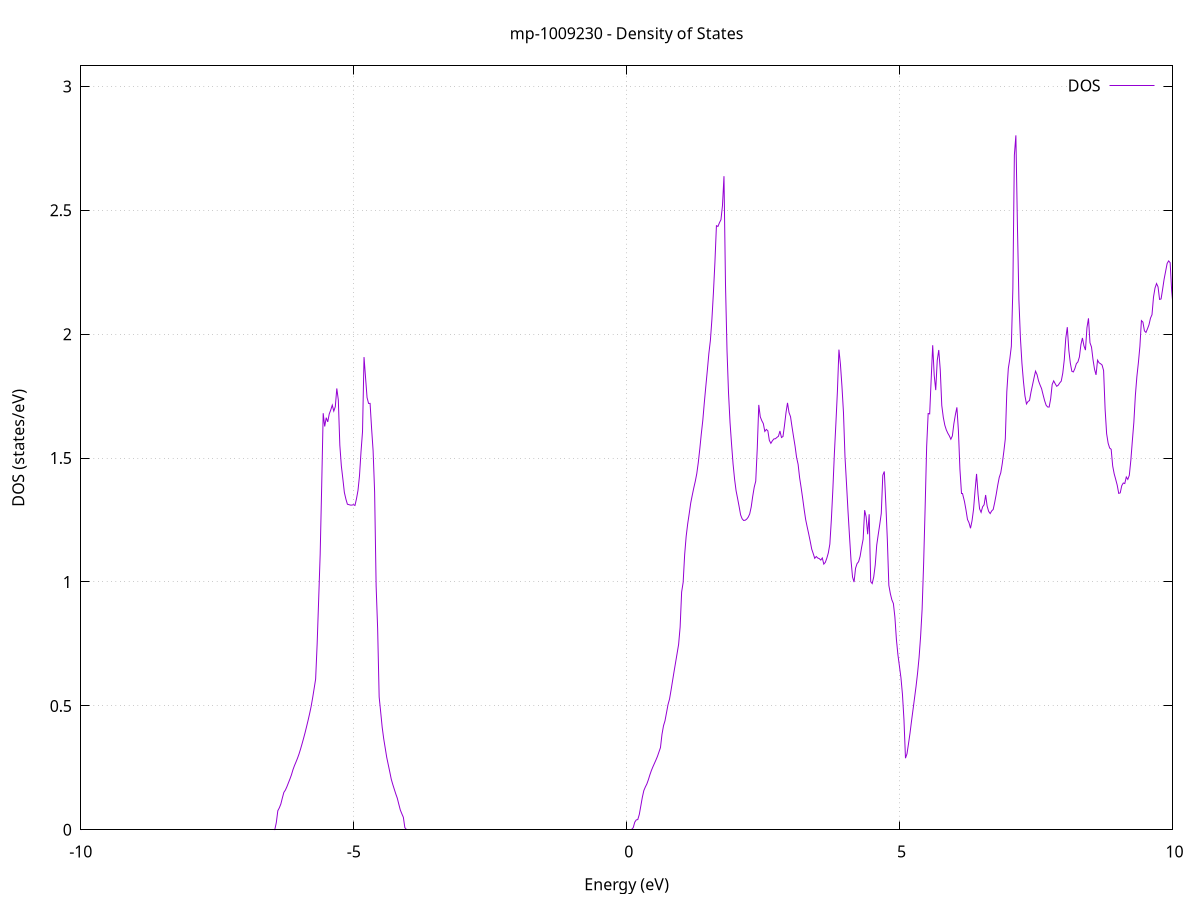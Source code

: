 set title 'mp-1009230 - Density of States'
set xlabel 'Energy (eV)'
set ylabel 'DOS (states/eV)'
set grid
set xrange [-10:10]
set yrange [0:3.083]
set xzeroaxis lt -1
set terminal png size 800,600
set output 'mp-1009230_dos_gnuplot.png'
plot '-' using 1:2 with lines title 'DOS'
-35.455400 0.000000
-35.427700 0.000000
-35.400000 0.000000
-35.372300 0.000000
-35.344600 0.000000
-35.316900 0.000000
-35.289200 0.000000
-35.261500 0.000000
-35.233800 0.000000
-35.206100 0.000000
-35.178400 0.000000
-35.150700 0.000000
-35.123000 0.000000
-35.095200 0.000000
-35.067500 0.000000
-35.039800 0.000000
-35.012100 0.000000
-34.984400 0.000000
-34.956700 0.000000
-34.929000 0.000000
-34.901300 0.000000
-34.873600 0.000000
-34.845900 0.000000
-34.818200 0.000000
-34.790500 0.000000
-34.762800 0.000000
-34.735000 0.000000
-34.707300 0.000000
-34.679600 0.000000
-34.651900 0.000000
-34.624200 0.000000
-34.596500 0.000000
-34.568800 0.000000
-34.541100 0.000000
-34.513400 0.000000
-34.485700 0.000000
-34.458000 0.000000
-34.430300 0.000000
-34.402600 0.000000
-34.374900 0.000000
-34.347100 0.000000
-34.319400 0.000000
-34.291700 0.000000
-34.264000 0.000000
-34.236300 0.000000
-34.208600 0.000000
-34.180900 0.000000
-34.153200 0.000000
-34.125500 0.000000
-34.097800 0.000000
-34.070100 0.000000
-34.042400 0.000000
-34.014700 0.000000
-33.987000 0.000000
-33.959200 0.000000
-33.931500 0.000000
-33.903800 0.000000
-33.876100 0.000000
-33.848400 0.000000
-33.820700 0.000000
-33.793000 0.000000
-33.765300 0.000000
-33.737600 0.000000
-33.709900 0.000000
-33.682200 0.000000
-33.654500 0.000000
-33.626800 0.000000
-33.599000 0.000000
-33.571300 0.000000
-33.543600 0.000000
-33.515900 0.000000
-33.488200 0.000000
-33.460500 0.000000
-33.432800 0.000000
-33.405100 0.000000
-33.377400 0.000000
-33.349700 0.000000
-33.322000 0.000000
-33.294300 0.000000
-33.266600 0.000000
-33.238900 0.000000
-33.211100 0.000000
-33.183400 0.000000
-33.155700 0.000000
-33.128000 0.000000
-33.100300 0.000000
-33.072600 0.000000
-33.044900 0.000000
-33.017200 0.000000
-32.989500 0.000000
-32.961800 0.000000
-32.934100 1.609900
-32.906400 15.297900
-32.878700 10.716500
-32.850900 8.791700
-32.823200 8.827300
-32.795500 10.707100
-32.767800 15.952400
-32.740100 0.000000
-32.712400 0.000000
-32.684700 0.000000
-32.657000 0.000000
-32.629300 0.000000
-32.601600 0.000000
-32.573900 0.000000
-32.546200 0.000000
-32.518500 0.000000
-32.490800 0.000000
-32.463000 0.000000
-32.435300 0.000000
-32.407600 0.000000
-32.379900 0.000000
-32.352200 0.000000
-32.324500 0.000000
-32.296800 0.000000
-32.269100 0.000000
-32.241400 0.000000
-32.213700 0.000000
-32.186000 0.000000
-32.158300 0.000000
-32.130600 0.000000
-32.102800 0.000000
-32.075100 0.000000
-32.047400 0.000000
-32.019700 0.000000
-31.992000 0.000000
-31.964300 0.000000
-31.936600 0.000000
-31.908900 0.000000
-31.881200 0.000000
-31.853500 0.000000
-31.825800 0.000000
-31.798100 0.000000
-31.770400 0.000000
-31.742700 0.000000
-31.714900 0.000000
-31.687200 0.000000
-31.659500 0.000000
-31.631800 0.000000
-31.604100 0.000000
-31.576400 0.000000
-31.548700 0.000000
-31.521000 0.000000
-31.493300 0.000000
-31.465600 0.000000
-31.437900 0.000000
-31.410200 0.000000
-31.382500 0.000000
-31.354700 0.000000
-31.327000 0.000000
-31.299300 0.000000
-31.271600 0.000000
-31.243900 0.000000
-31.216200 0.000000
-31.188500 0.000000
-31.160800 0.000000
-31.133100 0.000000
-31.105400 0.000000
-31.077700 0.000000
-31.050000 0.000000
-31.022300 0.000000
-30.994600 0.000000
-30.966800 0.000000
-30.939100 0.000000
-30.911400 0.000000
-30.883700 0.000000
-30.856000 0.000000
-30.828300 0.000000
-30.800600 0.000000
-30.772900 0.000000
-30.745200 0.000000
-30.717500 0.000000
-30.689800 0.000000
-30.662100 0.000000
-30.634400 0.000000
-30.606600 0.000000
-30.578900 0.000000
-30.551200 0.000000
-30.523500 0.000000
-30.495800 0.000000
-30.468100 0.000000
-30.440400 0.000000
-30.412700 0.000000
-30.385000 0.000000
-30.357300 0.000000
-30.329600 0.000000
-30.301900 0.000000
-30.274200 0.000000
-30.246500 0.000000
-30.218700 0.000000
-30.191000 0.000000
-30.163300 0.000000
-30.135600 0.000000
-30.107900 0.000000
-30.080200 0.000000
-30.052500 0.000000
-30.024800 0.000000
-29.997100 0.000000
-29.969400 0.000000
-29.941700 0.000000
-29.914000 0.000000
-29.886300 0.000000
-29.858500 0.000000
-29.830800 0.000000
-29.803100 0.000000
-29.775400 0.000000
-29.747700 0.000000
-29.720000 0.000000
-29.692300 0.000000
-29.664600 0.000000
-29.636900 0.000000
-29.609200 0.000000
-29.581500 0.000000
-29.553800 0.000000
-29.526100 0.000000
-29.498400 0.000000
-29.470600 0.000000
-29.442900 0.000000
-29.415200 0.000000
-29.387500 0.000000
-29.359800 0.000000
-29.332100 0.000000
-29.304400 0.000000
-29.276700 0.000000
-29.249000 0.000000
-29.221300 0.000000
-29.193600 0.000000
-29.165900 0.000000
-29.138200 0.000000
-29.110400 0.000000
-29.082700 0.000000
-29.055000 0.000000
-29.027300 0.000000
-28.999600 0.000000
-28.971900 0.000000
-28.944200 0.000000
-28.916500 0.000000
-28.888800 0.000000
-28.861100 0.000000
-28.833400 0.000000
-28.805700 0.000000
-28.778000 0.000000
-28.750300 0.000000
-28.722500 0.000000
-28.694800 0.000000
-28.667100 0.000000
-28.639400 0.000000
-28.611700 0.000000
-28.584000 0.000000
-28.556300 0.000000
-28.528600 0.000000
-28.500900 0.000000
-28.473200 0.000000
-28.445500 0.000000
-28.417800 0.000000
-28.390100 0.000000
-28.362400 0.000000
-28.334600 0.000000
-28.306900 0.000000
-28.279200 0.000000
-28.251500 0.000000
-28.223800 0.000000
-28.196100 0.000000
-28.168400 0.000000
-28.140700 0.000000
-28.113000 0.000000
-28.085300 0.000000
-28.057600 0.000000
-28.029900 0.000000
-28.002200 0.000000
-27.974400 0.000000
-27.946700 0.000000
-27.919000 0.000000
-27.891300 0.000000
-27.863600 0.000000
-27.835900 0.000000
-27.808200 0.000000
-27.780500 0.000000
-27.752800 0.000000
-27.725100 0.000000
-27.697400 0.000000
-27.669700 0.000000
-27.642000 0.000000
-27.614300 0.000000
-27.586500 0.000000
-27.558800 0.000000
-27.531100 0.000000
-27.503400 0.000000
-27.475700 0.000000
-27.448000 0.000000
-27.420300 0.000000
-27.392600 0.000000
-27.364900 0.000000
-27.337200 0.000000
-27.309500 0.000000
-27.281800 0.000000
-27.254100 0.000000
-27.226300 0.000000
-27.198600 0.000000
-27.170900 0.000000
-27.143200 0.000000
-27.115500 0.000000
-27.087800 0.000000
-27.060100 0.000000
-27.032400 0.000000
-27.004700 0.000000
-26.977000 0.000000
-26.949300 0.000000
-26.921600 0.000000
-26.893900 0.000000
-26.866200 0.000000
-26.838400 0.000000
-26.810700 0.000000
-26.783000 0.000000
-26.755300 0.000000
-26.727600 0.000000
-26.699900 0.000000
-26.672200 0.000000
-26.644500 0.000000
-26.616800 0.000000
-26.589100 0.000000
-26.561400 0.000000
-26.533700 0.000000
-26.506000 0.000000
-26.478200 0.000000
-26.450500 0.000000
-26.422800 0.000000
-26.395100 0.000000
-26.367400 0.000000
-26.339700 0.000000
-26.312000 0.000000
-26.284300 0.000000
-26.256600 0.000000
-26.228900 0.000000
-26.201200 0.000000
-26.173500 0.000000
-26.145800 0.000000
-26.118100 0.000000
-26.090300 0.000000
-26.062600 0.000000
-26.034900 0.000000
-26.007200 0.000000
-25.979500 0.000000
-25.951800 0.000000
-25.924100 0.000000
-25.896400 0.000000
-25.868700 0.000000
-25.841000 0.000000
-25.813300 0.000000
-25.785600 0.000000
-25.757900 0.000000
-25.730100 0.000000
-25.702400 0.000000
-25.674700 0.000000
-25.647000 0.000000
-25.619300 0.000000
-25.591600 0.000000
-25.563900 0.000000
-25.536200 0.000000
-25.508500 0.000000
-25.480800 0.000000
-25.453100 0.000000
-25.425400 0.000000
-25.397700 0.000000
-25.370000 0.000000
-25.342200 0.000000
-25.314500 0.000000
-25.286800 0.000000
-25.259100 0.000000
-25.231400 0.000000
-25.203700 0.000000
-25.176000 0.000000
-25.148300 0.000000
-25.120600 0.000000
-25.092900 0.000000
-25.065200 0.000000
-25.037500 0.000000
-25.009800 0.000000
-24.982000 0.000000
-24.954300 0.000000
-24.926600 0.000000
-24.898900 0.000000
-24.871200 0.000000
-24.843500 0.000000
-24.815800 0.000000
-24.788100 0.000000
-24.760400 0.000000
-24.732700 0.000000
-24.705000 0.000000
-24.677300 0.000000
-24.649600 0.000000
-24.621900 0.000000
-24.594100 0.000000
-24.566400 0.000000
-24.538700 0.000000
-24.511000 0.000000
-24.483300 0.000000
-24.455600 0.000000
-24.427900 0.000000
-24.400200 0.000000
-24.372500 0.000000
-24.344800 0.000000
-24.317100 0.000000
-24.289400 0.000000
-24.261700 0.000000
-24.233900 0.000000
-24.206200 0.000000
-24.178500 0.000000
-24.150800 0.000000
-24.123100 0.000000
-24.095400 0.000000
-24.067700 0.000000
-24.040000 0.000000
-24.012300 0.000000
-23.984600 0.000000
-23.956900 0.000000
-23.929200 0.000000
-23.901500 0.000000
-23.873800 0.000000
-23.846000 0.000000
-23.818300 0.000000
-23.790600 0.000000
-23.762900 0.000000
-23.735200 0.000000
-23.707500 0.000000
-23.679800 0.000000
-23.652100 0.000000
-23.624400 0.000000
-23.596700 0.000000
-23.569000 0.000000
-23.541300 0.000000
-23.513600 0.000000
-23.485800 0.000000
-23.458100 0.000000
-23.430400 0.000000
-23.402700 0.000000
-23.375000 0.000000
-23.347300 0.000000
-23.319600 0.000000
-23.291900 0.000000
-23.264200 0.000000
-23.236500 0.000000
-23.208800 0.000000
-23.181100 0.000000
-23.153400 0.000000
-23.125700 0.000000
-23.097900 0.000000
-23.070200 0.000000
-23.042500 0.000000
-23.014800 0.000000
-22.987100 0.000000
-22.959400 0.000000
-22.931700 0.000000
-22.904000 0.000000
-22.876300 0.000000
-22.848600 0.000000
-22.820900 0.000000
-22.793200 0.000000
-22.765500 0.000000
-22.737700 0.000000
-22.710000 0.000000
-22.682300 0.000000
-22.654600 0.000000
-22.626900 0.000000
-22.599200 0.000000
-22.571500 0.000000
-22.543800 0.000000
-22.516100 0.000000
-22.488400 0.000000
-22.460700 0.000000
-22.433000 0.000000
-22.405300 0.000000
-22.377600 0.000000
-22.349800 0.000000
-22.322100 0.000000
-22.294400 0.000000
-22.266700 0.000000
-22.239000 0.000000
-22.211300 0.000000
-22.183600 0.000000
-22.155900 0.000000
-22.128200 0.000000
-22.100500 0.000000
-22.072800 0.000000
-22.045100 0.000000
-22.017400 0.000000
-21.989700 0.000000
-21.961900 0.000000
-21.934200 0.000000
-21.906500 0.000000
-21.878800 0.000000
-21.851100 0.000000
-21.823400 0.000000
-21.795700 0.000000
-21.768000 0.000000
-21.740300 0.000000
-21.712600 0.000000
-21.684900 0.000000
-21.657200 0.000000
-21.629500 0.000000
-21.601700 0.000000
-21.574000 0.000000
-21.546300 0.000000
-21.518600 0.000000
-21.490900 0.000000
-21.463200 0.000000
-21.435500 0.000000
-21.407800 0.000000
-21.380100 0.000000
-21.352400 0.000000
-21.324700 0.000000
-21.297000 0.000000
-21.269300 0.000000
-21.241600 0.000000
-21.213800 0.000000
-21.186100 0.000000
-21.158400 0.000000
-21.130700 0.000000
-21.103000 0.000000
-21.075300 0.000000
-21.047600 0.000000
-21.019900 0.000000
-20.992200 0.000000
-20.964500 0.000000
-20.936800 0.000000
-20.909100 0.000000
-20.881400 0.000000
-20.853600 0.000000
-20.825900 0.000000
-20.798200 0.000000
-20.770500 0.000000
-20.742800 0.000000
-20.715100 0.000000
-20.687400 0.000000
-20.659700 0.000000
-20.632000 0.000000
-20.604300 0.000000
-20.576600 0.000000
-20.548900 0.000000
-20.521200 0.000000
-20.493500 0.000000
-20.465700 0.000000
-20.438000 0.000000
-20.410300 0.000000
-20.382600 0.000000
-20.354900 0.000000
-20.327200 0.000000
-20.299500 0.000000
-20.271800 0.000000
-20.244100 0.000000
-20.216400 0.000000
-20.188700 0.000000
-20.161000 0.000000
-20.133300 0.000000
-20.105500 0.000000
-20.077800 0.000000
-20.050100 0.000000
-20.022400 0.000000
-19.994700 0.000000
-19.967000 0.000000
-19.939300 0.000000
-19.911600 0.000000
-19.883900 0.000000
-19.856200 0.000000
-19.828500 0.000000
-19.800800 0.000000
-19.773100 0.000000
-19.745400 0.000000
-19.717600 0.000000
-19.689900 0.000000
-19.662200 0.000000
-19.634500 0.000000
-19.606800 0.000000
-19.579100 0.000000
-19.551400 0.000000
-19.523700 0.000000
-19.496000 0.000000
-19.468300 0.000000
-19.440600 0.000000
-19.412900 0.000000
-19.385200 0.000000
-19.357400 0.000000
-19.329700 0.000000
-19.302000 0.000000
-19.274300 0.000000
-19.246600 0.000000
-19.218900 0.000000
-19.191200 0.000000
-19.163500 0.000000
-19.135800 0.000000
-19.108100 0.000000
-19.080400 0.000000
-19.052700 0.000000
-19.025000 0.000000
-18.997300 0.000000
-18.969500 0.000000
-18.941800 0.000000
-18.914100 0.000000
-18.886400 0.000000
-18.858700 0.000000
-18.831000 0.000000
-18.803300 0.000000
-18.775600 0.000000
-18.747900 0.000000
-18.720200 0.000000
-18.692500 0.000000
-18.664800 0.000000
-18.637100 0.000000
-18.609300 0.000000
-18.581600 0.000000
-18.553900 0.000000
-18.526200 0.000000
-18.498500 0.000000
-18.470800 0.000000
-18.443100 0.000000
-18.415400 0.000000
-18.387700 0.000000
-18.360000 0.000000
-18.332300 0.000000
-18.304600 0.000000
-18.276900 0.000000
-18.249200 0.000000
-18.221400 0.000000
-18.193700 0.000000
-18.166000 0.000000
-18.138300 0.000000
-18.110600 0.000000
-18.082900 0.000000
-18.055200 0.000000
-18.027500 0.000000
-17.999800 0.000000
-17.972100 0.000000
-17.944400 0.000000
-17.916700 0.000000
-17.889000 0.000000
-17.861200 0.000000
-17.833500 0.000000
-17.805800 0.000000
-17.778100 0.000000
-17.750400 0.000000
-17.722700 0.000000
-17.695000 0.000000
-17.667300 0.000000
-17.639600 0.000000
-17.611900 0.000000
-17.584200 0.000000
-17.556500 0.000000
-17.528800 0.000000
-17.501100 0.000000
-17.473300 0.000000
-17.445600 0.000000
-17.417900 0.000000
-17.390200 0.000000
-17.362500 0.000000
-17.334800 0.000000
-17.307100 0.000000
-17.279400 0.000000
-17.251700 0.000000
-17.224000 0.000000
-17.196300 0.000000
-17.168600 0.000000
-17.140900 0.000000
-17.113100 0.000000
-17.085400 0.000000
-17.057700 0.000000
-17.030000 0.000000
-17.002300 0.000000
-16.974600 0.000000
-16.946900 0.000000
-16.919200 0.000000
-16.891500 0.000000
-16.863800 0.000000
-16.836100 0.000000
-16.808400 0.000000
-16.780700 0.000000
-16.753000 0.000000
-16.725200 0.000000
-16.697500 0.000000
-16.669800 0.000000
-16.642100 0.000000
-16.614400 0.000000
-16.586700 0.000000
-16.559000 0.000000
-16.531300 0.000000
-16.503600 0.000000
-16.475900 0.000000
-16.448200 0.000000
-16.420500 0.000000
-16.392800 0.000000
-16.365100 0.000000
-16.337300 0.000000
-16.309600 0.000000
-16.281900 0.000000
-16.254200 0.000000
-16.226500 0.000000
-16.198800 0.000000
-16.171100 0.000000
-16.143400 0.000000
-16.115700 0.000000
-16.088000 0.000000
-16.060300 0.000000
-16.032600 0.000000
-16.004900 0.000000
-15.977100 0.000000
-15.949400 0.000000
-15.921700 0.000000
-15.894000 0.000000
-15.866300 0.000000
-15.838600 0.000000
-15.810900 0.000000
-15.783200 0.000000
-15.755500 0.000000
-15.727800 0.000000
-15.700100 0.000000
-15.672400 0.000000
-15.644700 0.000000
-15.617000 0.000000
-15.589200 0.000000
-15.561500 0.000000
-15.533800 0.000000
-15.506100 0.000000
-15.478400 0.000000
-15.450700 0.000000
-15.423000 0.000000
-15.395300 0.000000
-15.367600 0.000000
-15.339900 0.000000
-15.312200 0.000000
-15.284500 0.000000
-15.256800 0.000000
-15.229000 0.000000
-15.201300 0.000000
-15.173600 0.000000
-15.145900 0.000000
-15.118200 0.000000
-15.090500 0.000000
-15.062800 0.000000
-15.035100 0.000000
-15.007400 0.000000
-14.979700 0.000000
-14.952000 0.000000
-14.924300 0.452800
-14.896600 0.864800
-14.868900 1.416200
-14.841100 2.352500
-14.813400 2.722100
-14.785700 2.832900
-14.758000 2.139500
-14.730300 1.846900
-14.702600 1.579700
-14.674900 1.507500
-14.647200 1.419800
-14.619500 1.283100
-14.591800 1.200300
-14.564100 1.157300
-14.536400 2.023500
-14.508700 2.627800
-14.480900 3.282000
-14.453200 4.119400
-14.425500 5.814600
-14.397800 6.253200
-14.370100 6.071100
-14.342400 5.567400
-14.314700 5.964400
-14.287000 6.473900
-14.259300 8.664400
-14.231600 9.812000
-14.203900 9.882500
-14.176200 9.331900
-14.148500 8.035800
-14.120800 8.243700
-14.093000 8.965400
-14.065300 10.139500
-14.037600 10.399800
-14.009900 8.692900
-13.982200 7.278200
-13.954500 7.014600
-13.926800 6.537100
-13.899100 5.806500
-13.871400 2.136300
-13.843700 0.992800
-13.816000 0.991900
-13.788300 1.014100
-13.760600 1.080300
-13.732800 1.119600
-13.705100 1.119600
-13.677400 1.119700
-13.649700 1.119700
-13.622000 1.164100
-13.594300 1.348300
-13.566600 1.623600
-13.538900 1.675000
-13.511200 1.675200
-13.483500 2.188600
-13.455800 3.956500
-13.428100 3.201200
-13.400400 0.318300
-13.372700 0.000000
-13.344900 0.000000
-13.317200 0.000000
-13.289500 0.000000
-13.261800 0.000000
-13.234100 0.000000
-13.206400 0.000000
-13.178700 0.000000
-13.151000 0.000000
-13.123300 0.000000
-13.095600 0.000000
-13.067900 0.000000
-13.040200 0.000000
-13.012500 0.000000
-12.984700 0.000000
-12.957000 0.000000
-12.929300 0.000000
-12.901600 0.000000
-12.873900 0.000000
-12.846200 0.000000
-12.818500 0.000000
-12.790800 0.000000
-12.763100 0.000000
-12.735400 0.000000
-12.707700 0.000000
-12.680000 0.000000
-12.652300 0.000000
-12.624600 0.000000
-12.596800 0.000000
-12.569100 0.000000
-12.541400 0.000000
-12.513700 0.000000
-12.486000 0.000000
-12.458300 0.000000
-12.430600 0.000000
-12.402900 0.000000
-12.375200 0.000000
-12.347500 0.000000
-12.319800 0.000000
-12.292100 0.000000
-12.264400 0.000000
-12.236600 0.000000
-12.208900 0.000000
-12.181200 0.000000
-12.153500 0.000000
-12.125800 0.000000
-12.098100 0.000000
-12.070400 0.000000
-12.042700 0.000000
-12.015000 0.000000
-11.987300 0.000000
-11.959600 0.000000
-11.931900 0.000000
-11.904200 0.000000
-11.876500 0.000000
-11.848700 0.000000
-11.821000 0.000000
-11.793300 0.000000
-11.765600 0.000000
-11.737900 0.000000
-11.710200 0.000000
-11.682500 0.000000
-11.654800 0.000000
-11.627100 0.000000
-11.599400 0.000000
-11.571700 0.000000
-11.544000 0.000000
-11.516300 0.000000
-11.488500 0.000000
-11.460800 0.000000
-11.433100 0.000000
-11.405400 0.000000
-11.377700 0.000000
-11.350000 0.000000
-11.322300 0.000000
-11.294600 0.000000
-11.266900 0.000000
-11.239200 0.000000
-11.211500 0.000000
-11.183800 0.000000
-11.156100 0.000000
-11.128400 0.000000
-11.100600 0.000000
-11.072900 0.000000
-11.045200 0.000000
-11.017500 0.000000
-10.989800 0.000000
-10.962100 0.000000
-10.934400 0.000000
-10.906700 0.000000
-10.879000 0.000000
-10.851300 0.000000
-10.823600 0.000000
-10.795900 0.000000
-10.768200 0.000000
-10.740400 0.000000
-10.712700 0.000000
-10.685000 0.000000
-10.657300 0.000000
-10.629600 0.000000
-10.601900 0.000000
-10.574200 0.000000
-10.546500 0.000000
-10.518800 0.000000
-10.491100 0.000000
-10.463400 0.000000
-10.435700 0.000000
-10.408000 0.000000
-10.380300 0.000000
-10.352500 0.000000
-10.324800 0.000000
-10.297100 0.000000
-10.269400 0.000000
-10.241700 0.000000
-10.214000 0.000000
-10.186300 0.000000
-10.158600 0.000000
-10.130900 0.000000
-10.103200 0.000000
-10.075500 0.000000
-10.047800 0.000000
-10.020100 0.000000
-9.992400 0.000000
-9.964600 0.000000
-9.936900 0.000000
-9.909200 0.000000
-9.881500 0.000000
-9.853800 0.000000
-9.826100 0.000000
-9.798400 0.000000
-9.770700 0.000000
-9.743000 0.000000
-9.715300 0.000000
-9.687600 0.000000
-9.659900 0.000000
-9.632200 0.000000
-9.604400 0.000000
-9.576700 0.000000
-9.549000 0.000000
-9.521300 0.000000
-9.493600 0.000000
-9.465900 0.000000
-9.438200 0.000000
-9.410500 0.000000
-9.382800 0.000000
-9.355100 0.000000
-9.327400 0.000000
-9.299700 0.000000
-9.272000 0.000000
-9.244300 0.000000
-9.216500 0.000000
-9.188800 0.000000
-9.161100 0.000000
-9.133400 0.000000
-9.105700 0.000000
-9.078000 0.000000
-9.050300 0.000000
-9.022600 0.000000
-8.994900 0.000000
-8.967200 0.000000
-8.939500 0.000000
-8.911800 0.000000
-8.884100 0.000000
-8.856300 0.000000
-8.828600 0.000000
-8.800900 0.000000
-8.773200 0.000000
-8.745500 0.000000
-8.717800 0.000000
-8.690100 0.000000
-8.662400 0.000000
-8.634700 0.000000
-8.607000 0.000000
-8.579300 0.000000
-8.551600 0.000000
-8.523900 0.000000
-8.496200 0.000000
-8.468400 0.000000
-8.440700 0.000000
-8.413000 0.000000
-8.385300 0.000000
-8.357600 0.000000
-8.329900 0.000000
-8.302200 0.000000
-8.274500 0.000000
-8.246800 0.000000
-8.219100 0.000000
-8.191400 0.000000
-8.163700 0.000000
-8.136000 0.000000
-8.108200 0.000000
-8.080500 0.000000
-8.052800 0.000000
-8.025100 0.000000
-7.997400 0.000000
-7.969700 0.000000
-7.942000 0.000000
-7.914300 0.000000
-7.886600 0.000000
-7.858900 0.000000
-7.831200 0.000000
-7.803500 0.000000
-7.775800 0.000000
-7.748100 0.000000
-7.720300 0.000000
-7.692600 0.000000
-7.664900 0.000000
-7.637200 0.000000
-7.609500 0.000000
-7.581800 0.000000
-7.554100 0.000000
-7.526400 0.000000
-7.498700 0.000000
-7.471000 0.000000
-7.443300 0.000000
-7.415600 0.000000
-7.387900 0.000000
-7.360100 0.000000
-7.332400 0.000000
-7.304700 0.000000
-7.277000 0.000000
-7.249300 0.000000
-7.221600 0.000000
-7.193900 0.000000
-7.166200 0.000000
-7.138500 0.000000
-7.110800 0.000000
-7.083100 0.000000
-7.055400 0.000000
-7.027700 0.000000
-7.000000 0.000000
-6.972200 0.000000
-6.944500 0.000000
-6.916800 0.000000
-6.889100 0.000000
-6.861400 0.000000
-6.833700 0.000000
-6.806000 0.000000
-6.778300 0.000000
-6.750600 0.000000
-6.722900 0.000000
-6.695200 0.000000
-6.667500 0.000000
-6.639800 0.000000
-6.612000 0.000000
-6.584300 0.000000
-6.556600 0.000000
-6.528900 0.000000
-6.501200 0.000000
-6.473500 0.000000
-6.445800 0.000600
-6.418100 0.028900
-6.390400 0.076800
-6.362700 0.088700
-6.335000 0.103900
-6.307300 0.128400
-6.279600 0.151100
-6.251900 0.160100
-6.224100 0.173800
-6.196400 0.189400
-6.168700 0.204900
-6.141000 0.221600
-6.113300 0.242200
-6.085600 0.258900
-6.057900 0.273300
-6.030200 0.288500
-6.002500 0.305600
-5.974800 0.325100
-5.947100 0.346400
-5.919400 0.368400
-5.891700 0.391400
-5.863900 0.416100
-5.836200 0.441500
-5.808500 0.468200
-5.780800 0.497000
-5.753100 0.531700
-5.725400 0.569700
-5.697700 0.608200
-5.670000 0.749800
-5.642300 0.928500
-5.614600 1.111800
-5.586900 1.386300
-5.559200 1.681200
-5.531500 1.627600
-5.503800 1.663200
-5.476000 1.646100
-5.448300 1.678400
-5.420600 1.694500
-5.392900 1.713900
-5.365200 1.689700
-5.337500 1.707400
-5.309800 1.781200
-5.282100 1.734600
-5.254400 1.552000
-5.226700 1.468500
-5.199000 1.416100
-5.171300 1.361400
-5.143600 1.334900
-5.115800 1.313900
-5.088100 1.312100
-5.060400 1.310400
-5.032700 1.310300
-5.005000 1.312200
-4.977300 1.308900
-4.949600 1.335400
-4.921900 1.369500
-4.894200 1.428400
-4.866500 1.525200
-4.838800 1.606600
-4.811100 1.907700
-4.783400 1.825200
-4.755700 1.744400
-4.727900 1.720700
-4.700200 1.720800
-4.672500 1.619700
-4.644800 1.529600
-4.617100 1.363800
-4.589400 0.983900
-4.561700 0.811400
-4.534000 0.535900
-4.506300 0.475700
-4.478600 0.414000
-4.450900 0.367800
-4.423200 0.330200
-4.395500 0.292400
-4.367800 0.263400
-4.340000 0.234200
-4.312300 0.204300
-4.284600 0.183000
-4.256900 0.163600
-4.229200 0.144600
-4.201500 0.127300
-4.173800 0.103000
-4.146100 0.079600
-4.118400 0.064700
-4.090700 0.050300
-4.063000 0.008400
-4.035300 0.000000
-4.007600 0.000000
-3.979800 0.000000
-3.952100 0.000000
-3.924400 0.000000
-3.896700 0.000000
-3.869000 0.000000
-3.841300 0.000000
-3.813600 0.000000
-3.785900 0.000000
-3.758200 0.000000
-3.730500 0.000000
-3.702800 0.000000
-3.675100 0.000000
-3.647400 0.000000
-3.619700 0.000000
-3.591900 0.000000
-3.564200 0.000000
-3.536500 0.000000
-3.508800 0.000000
-3.481100 0.000000
-3.453400 0.000000
-3.425700 0.000000
-3.398000 0.000000
-3.370300 0.000000
-3.342600 0.000000
-3.314900 0.000000
-3.287200 0.000000
-3.259500 0.000000
-3.231700 0.000000
-3.204000 0.000000
-3.176300 0.000000
-3.148600 0.000000
-3.120900 0.000000
-3.093200 0.000000
-3.065500 0.000000
-3.037800 0.000000
-3.010100 0.000000
-2.982400 0.000000
-2.954700 0.000000
-2.927000 0.000000
-2.899300 0.000000
-2.871600 0.000000
-2.843800 0.000000
-2.816100 0.000000
-2.788400 0.000000
-2.760700 0.000000
-2.733000 0.000000
-2.705300 0.000000
-2.677600 0.000000
-2.649900 0.000000
-2.622200 0.000000
-2.594500 0.000000
-2.566800 0.000000
-2.539100 0.000000
-2.511400 0.000000
-2.483600 0.000000
-2.455900 0.000000
-2.428200 0.000000
-2.400500 0.000000
-2.372800 0.000000
-2.345100 0.000000
-2.317400 0.000000
-2.289700 0.000000
-2.262000 0.000000
-2.234300 0.000000
-2.206600 0.000000
-2.178900 0.000000
-2.151200 0.000000
-2.123500 0.000000
-2.095700 0.000000
-2.068000 0.000000
-2.040300 0.000000
-2.012600 0.000000
-1.984900 0.000000
-1.957200 0.000000
-1.929500 0.000000
-1.901800 0.000000
-1.874100 0.000000
-1.846400 0.000000
-1.818700 0.000000
-1.791000 0.000000
-1.763300 0.000000
-1.735500 0.000000
-1.707800 0.000000
-1.680100 0.000000
-1.652400 0.000000
-1.624700 0.000000
-1.597000 0.000000
-1.569300 0.000000
-1.541600 0.000000
-1.513900 0.000000
-1.486200 0.000000
-1.458500 0.000000
-1.430800 0.000000
-1.403100 0.000000
-1.375400 0.000000
-1.347600 0.000000
-1.319900 0.000000
-1.292200 0.000000
-1.264500 0.000000
-1.236800 0.000000
-1.209100 0.000000
-1.181400 0.000000
-1.153700 0.000000
-1.126000 0.000000
-1.098300 0.000000
-1.070600 0.000000
-1.042900 0.000000
-1.015200 0.000000
-0.987400 0.000000
-0.959700 0.000000
-0.932000 0.000000
-0.904300 0.000000
-0.876600 0.000000
-0.848900 0.000000
-0.821200 0.000000
-0.793500 0.000000
-0.765800 0.000000
-0.738100 0.000000
-0.710400 0.000000
-0.682700 0.000000
-0.655000 0.000000
-0.627300 0.000000
-0.599500 0.000000
-0.571800 0.000000
-0.544100 0.000000
-0.516400 0.000000
-0.488700 0.000000
-0.461000 0.000000
-0.433300 0.000000
-0.405600 0.000000
-0.377900 0.000000
-0.350200 0.000000
-0.322500 0.000000
-0.294800 0.000000
-0.267100 0.000000
-0.239300 0.000000
-0.211600 0.000000
-0.183900 0.000000
-0.156200 0.000000
-0.128500 0.000000
-0.100800 0.000000
-0.073100 0.000000
-0.045400 0.000000
-0.017700 0.000000
0.010000 0.000000
0.037700 0.000000
0.065400 0.000000
0.093100 0.000000
0.120800 0.008700
0.148600 0.030600
0.176300 0.039900
0.204000 0.041200
0.231700 0.061700
0.259400 0.095900
0.287100 0.130600
0.314800 0.158200
0.342500 0.172700
0.370200 0.184900
0.397900 0.201900
0.425600 0.221700
0.453300 0.239200
0.481000 0.254000
0.508800 0.267800
0.536500 0.281500
0.564200 0.296200
0.591900 0.314000
0.619600 0.331700
0.647300 0.384800
0.675000 0.419500
0.702700 0.439900
0.730400 0.472500
0.758100 0.505500
0.785800 0.527500
0.813500 0.563400
0.841200 0.601300
0.868900 0.638900
0.896700 0.675300
0.924400 0.711700
0.952100 0.748300
0.979800 0.818100
1.007500 0.959500
1.035200 0.998500
1.062900 1.110700
1.090600 1.184600
1.118300 1.234700
1.146000 1.275500
1.173700 1.318600
1.201400 1.349400
1.229100 1.378900
1.256900 1.405700
1.284600 1.437100
1.312300 1.481800
1.340000 1.536700
1.367700 1.597800
1.395400 1.652600
1.423100 1.724300
1.450800 1.790300
1.478500 1.854700
1.506200 1.922300
1.533900 1.974100
1.561600 2.058900
1.589300 2.165700
1.617000 2.288700
1.644800 2.437900
1.672500 2.434900
1.700200 2.450000
1.727900 2.462200
1.755600 2.518800
1.783300 2.637800
1.811000 2.199900
1.838700 1.933700
1.866400 1.762900
1.894100 1.643900
1.921800 1.556600
1.949500 1.476900
1.977200 1.415300
2.004900 1.368300
2.032700 1.337000
2.060400 1.304700
2.088100 1.270700
2.115800 1.255000
2.143500 1.248400
2.171200 1.249200
2.198900 1.253600
2.226600 1.261500
2.254300 1.274600
2.282000 1.302700
2.309700 1.345900
2.337400 1.382800
2.365100 1.406900
2.392900 1.539300
2.420600 1.714800
2.448300 1.666400
2.476000 1.651100
2.503700 1.639400
2.531400 1.607700
2.559100 1.615800
2.586800 1.610300
2.614500 1.571300
2.642200 1.559700
2.669900 1.569900
2.697600 1.577400
2.725300 1.578200
2.753000 1.583600
2.780800 1.588100
2.808500 1.609400
2.836200 1.583200
2.863900 1.587000
2.891600 1.631500
2.919300 1.683400
2.947000 1.723000
2.974700 1.684000
3.002400 1.667000
3.030100 1.625200
3.057800 1.586000
3.085500 1.548300
3.113200 1.502700
3.141000 1.475300
3.168700 1.421200
3.196400 1.381200
3.224100 1.338600
3.251800 1.293100
3.279500 1.252000
3.307200 1.222700
3.334900 1.194500
3.362600 1.164700
3.390300 1.132900
3.418000 1.114800
3.445700 1.095500
3.473400 1.102800
3.501100 1.096800
3.528900 1.094300
3.556600 1.088500
3.584300 1.097000
3.612000 1.072200
3.639700 1.079300
3.667400 1.096200
3.695100 1.117800
3.722800 1.153000
3.750500 1.252200
3.778200 1.375400
3.805900 1.519500
3.833600 1.640700
3.861300 1.769800
3.889100 1.937800
3.916800 1.878100
3.944500 1.789600
3.972200 1.684400
3.999900 1.506300
4.027600 1.397700
4.055300 1.286200
4.083000 1.183700
4.110700 1.086800
4.138400 1.020100
4.166100 0.999700
4.193800 1.055700
4.221500 1.074300
4.249200 1.081800
4.277000 1.103600
4.304700 1.140000
4.332400 1.172600
4.360100 1.289900
4.387800 1.262600
4.415500 1.192900
4.443200 1.273400
4.470900 1.001500
4.498600 0.993700
4.526300 1.020100
4.554000 1.068500
4.581700 1.149200
4.609400 1.191900
4.637200 1.232700
4.664900 1.276900
4.692600 1.430800
4.720300 1.446100
4.748000 1.316000
4.775700 1.172400
4.803400 0.986800
4.831100 0.952800
4.858800 0.928000
4.886500 0.913200
4.914200 0.858800
4.941900 0.768600
4.969600 0.706500
4.997300 0.660400
5.025100 0.613700
5.052800 0.546700
5.080500 0.443800
5.108200 0.288900
5.135900 0.306700
5.163600 0.347400
5.191300 0.389900
5.219000 0.439100
5.246700 0.485500
5.274400 0.532200
5.302100 0.579000
5.329800 0.632400
5.357500 0.696000
5.385300 0.780300
5.413000 0.889600
5.440700 1.074200
5.468400 1.301000
5.496100 1.546500
5.523800 1.679900
5.551500 1.678500
5.579200 1.819000
5.606900 1.955600
5.634600 1.834100
5.662300 1.774400
5.690000 1.894100
5.717700 1.936300
5.745400 1.856400
5.773200 1.712600
5.800900 1.664900
5.828600 1.633100
5.856300 1.613800
5.884000 1.600400
5.911700 1.589800
5.939400 1.576200
5.967100 1.589400
5.994800 1.638900
6.022500 1.675000
6.050200 1.704800
6.077900 1.611300
6.105600 1.455500
6.133400 1.356100
6.161100 1.356100
6.188800 1.325100
6.216500 1.291200
6.244200 1.252300
6.271900 1.239200
6.299600 1.216900
6.327300 1.246800
6.355000 1.293000
6.382700 1.369200
6.410400 1.436200
6.438100 1.353200
6.465800 1.295400
6.493500 1.281200
6.521300 1.303500
6.549000 1.311800
6.576700 1.351100
6.604400 1.306300
6.632100 1.284900
6.659800 1.276200
6.687500 1.286800
6.715200 1.292700
6.742900 1.321100
6.770600 1.353800
6.798300 1.390600
6.826000 1.422200
6.853700 1.440500
6.881500 1.477900
6.909200 1.525100
6.936900 1.577400
6.964600 1.767600
6.992300 1.862100
7.020000 1.900600
7.047700 1.951600
7.075400 2.183700
7.103100 2.722600
7.130800 2.802500
7.158500 2.446800
7.186200 2.137800
7.213900 1.985200
7.241600 1.883200
7.269400 1.809500
7.297100 1.751300
7.324800 1.718500
7.352500 1.728200
7.380200 1.732400
7.407900 1.766500
7.435600 1.795300
7.463300 1.824100
7.491000 1.850900
7.518700 1.836800
7.546400 1.811400
7.574100 1.794900
7.601800 1.780300
7.629500 1.755400
7.657300 1.731700
7.685000 1.713300
7.712700 1.706300
7.740400 1.706100
7.768100 1.739500
7.795800 1.797300
7.823500 1.811700
7.851200 1.800000
7.878900 1.789800
7.906600 1.794200
7.934300 1.803400
7.962000 1.810800
7.989700 1.842800
8.017500 1.897200
8.045200 1.984500
8.072900 2.028500
8.100600 1.935400
8.128300 1.883200
8.156000 1.850300
8.183700 1.847700
8.211400 1.861300
8.239100 1.881400
8.266800 1.888200
8.294500 1.908200
8.322200 1.957900
8.349900 1.984900
8.377600 1.953300
8.405400 1.935900
8.433100 2.026800
8.460800 2.064100
8.488500 1.965400
8.516200 1.948200
8.543900 1.897400
8.571600 1.858700
8.599300 1.835900
8.627000 1.895300
8.654700 1.884600
8.682400 1.880900
8.710100 1.875600
8.737800 1.853400
8.765600 1.696800
8.793300 1.598500
8.821000 1.560100
8.848700 1.540700
8.876400 1.535600
8.904100 1.468600
8.931800 1.436600
8.959500 1.414200
8.987200 1.390800
9.014900 1.357600
9.042600 1.359800
9.070300 1.388700
9.098000 1.399500
9.125700 1.397400
9.153500 1.423800
9.181200 1.414100
9.208900 1.430700
9.236600 1.490600
9.264300 1.569100
9.292000 1.644500
9.319700 1.752700
9.347400 1.829100
9.375100 1.885200
9.402800 1.950800
9.430500 2.054900
9.458200 2.048700
9.485900 2.013600
9.513700 2.007100
9.541400 2.021700
9.569100 2.037900
9.596800 2.064800
9.624500 2.078800
9.652200 2.150200
9.679900 2.186600
9.707600 2.204500
9.735300 2.190900
9.763000 2.140500
9.790700 2.142300
9.818400 2.180400
9.846100 2.221700
9.873800 2.253400
9.901600 2.285500
9.929300 2.295900
9.957000 2.288700
9.984700 2.175600
10.012400 2.108100
10.040100 2.073400
10.067800 2.030700
10.095500 1.981400
10.123200 1.941000
10.150900 1.907100
10.178600 1.881700
10.206300 1.855900
10.234000 1.843400
10.261800 1.807900
10.289500 1.780600
10.317200 1.763200
10.344900 1.766600
10.372600 1.724600
10.400300 1.675800
10.428000 1.613900
10.455700 1.565900
10.483400 1.529800
10.511100 1.506100
10.538800 1.466900
10.566500 1.486400
10.594200 1.436400
10.621900 1.405400
10.649700 1.490700
10.677400 1.456400
10.705100 1.430400
10.732800 1.406400
10.760500 1.371000
10.788200 1.345200
10.815900 1.313400
10.843600 1.322200
10.871300 1.255100
10.899000 1.224400
10.926700 1.194400
10.954400 1.189000
10.982100 1.124400
11.009900 1.141000
11.037600 1.128300
11.065300 1.108200
11.093000 1.104400
11.120700 1.106300
11.148400 1.172700
11.176100 1.113600
11.203800 1.121600
11.231500 1.122100
11.259200 1.149300
11.286900 1.216700
11.314600 1.256900
11.342300 1.271000
11.370000 1.282600
11.397800 1.345600
11.425500 1.369000
11.453200 1.348600
11.480900 1.360300
11.508600 1.396200
11.536300 1.387500
11.564000 1.411400
11.591700 1.402000
11.619400 1.398600
11.647100 1.396700
11.674800 1.453900
11.702500 1.519400
11.730200 1.620600
11.758000 1.708000
11.785700 1.716700
11.813400 1.714000
11.841100 1.699200
11.868800 1.724800
11.896500 1.721200
11.924200 1.717500
11.951900 1.720000
11.979600 1.718700
12.007300 1.701500
12.035000 1.630300
12.062700 1.554700
12.090400 1.493900
12.118100 1.460400
12.145900 1.439000
12.173600 1.413400
12.201300 1.351300
12.229000 1.315800
12.256700 1.312000
12.284400 1.281200
12.312100 1.283300
12.339800 1.294700
12.367500 1.308500
12.395200 1.310900
12.422900 1.291500
12.450600 1.273900
12.478300 1.236300
12.506100 1.189800
12.533800 1.072000
12.561500 1.068900
12.589200 1.008700
12.616900 0.979900
12.644600 0.964500
12.672300 0.949100
12.700000 0.975900
12.727700 1.046100
12.755400 1.095900
12.783100 1.132900
12.810800 1.169800
12.838500 1.202200
12.866200 1.228700
12.894000 1.272700
12.921700 1.292400
12.949400 1.300500
12.977100 1.305600
13.004800 1.298200
13.032500 1.290200
13.060200 1.294800
13.087900 1.283800
13.115600 1.285200
13.143300 1.308400
13.171000 1.327500
13.198700 1.323600
13.226400 1.314000
13.254200 1.310500
13.281900 1.311800
13.309600 1.347800
13.337300 1.358400
13.365000 1.370500
13.392700 1.401600
13.420400 1.418100
13.448100 1.416200
13.475800 1.365100
13.503500 1.345900
13.531200 1.345100
13.558900 1.344900
13.586600 1.344500
13.614300 1.343700
13.642100 1.339800
13.669800 1.338700
13.697500 1.337400
13.725200 1.337800
13.752900 1.340500
13.780600 1.347000
13.808300 1.357500
13.836000 1.369100
13.863700 1.381600
13.891400 1.402800
13.919100 1.427500
13.946800 1.446900
13.974500 1.498100
14.002200 1.506200
14.030000 1.536400
14.057700 1.537800
14.085400 1.520200
14.113100 1.493500
14.140800 1.449500
14.168500 1.480700
14.196200 1.500700
14.223900 1.504300
14.251600 1.514100
14.279300 1.528700
14.307000 1.560700
14.334700 1.510600
14.362400 1.434800
14.390200 1.389700
14.417900 1.352000
14.445600 1.302100
14.473300 1.248300
14.501000 1.214600
14.528700 1.203700
14.556400 1.194400
14.584100 1.190300
14.611800 1.188500
14.639500 1.196000
14.667200 1.210300
14.694900 1.204000
14.722600 1.136800
14.750300 1.159100
14.778100 1.204700
14.805800 1.233000
14.833500 1.267100
14.861200 1.276000
14.888900 1.301400
14.916600 1.349800
14.944300 1.403100
14.972000 1.474700
14.999700 1.505300
15.027400 1.519500
15.055100 1.516200
15.082800 1.490200
15.110500 1.465800
15.138300 1.455500
15.166000 1.431200
15.193700 1.379600
15.221400 1.311700
15.249100 1.212100
15.276800 1.162500
15.304500 1.126300
15.332200 1.086600
15.359900 1.031800
15.387600 0.936800
15.415300 0.839100
15.443000 0.778500
15.470700 0.709800
15.498400 0.678400
15.526200 0.640900
15.553900 0.526200
15.581600 0.478800
15.609300 0.440200
15.637000 0.410500
15.664700 0.381400
15.692400 0.352200
15.720100 0.322100
15.747800 0.288600
15.775500 0.257500
15.803200 0.231300
15.830900 0.209300
15.858600 0.194200
15.886400 0.186300
15.914100 0.177900
15.941800 0.168400
15.969500 0.159100
15.997200 0.151600
16.024900 0.145800
16.052600 0.140400
16.080300 0.135300
16.108000 0.130400
16.135700 0.125600
16.163400 0.120900
16.191100 0.116700
16.218800 0.112900
16.246500 0.109500
16.274300 0.106300
16.302000 0.103400
16.329700 0.100600
16.357400 0.097700
16.385100 0.095000
16.412800 0.092300
16.440500 0.089700
16.468200 0.087400
16.495900 0.085200
16.523600 0.083100
16.551300 0.081000
16.579000 0.078900
16.606700 0.076900
16.634500 0.075100
16.662200 0.073200
16.689900 0.072100
16.717600 0.070400
16.745300 0.067800
16.773000 0.065200
16.800700 0.062500
16.828400 0.059700
16.856100 0.056900
16.883800 0.053900
16.911500 0.051000
16.939200 0.048100
16.966900 0.045300
16.994600 0.042500
17.022400 0.039800
17.050100 0.037200
17.077800 0.034600
17.105500 0.032100
17.133200 0.029700
17.160900 0.027300
17.188600 0.025100
17.216300 0.023100
17.244000 0.021100
17.271700 0.019300
17.299400 0.016300
17.327100 0.011900
17.354800 0.007700
17.382600 0.003700
17.410300 0.001000
17.438000 0.000000
17.465700 0.000000
17.493400 0.000000
17.521100 0.000000
17.548800 0.000000
17.576500 0.000000
17.604200 0.000000
17.631900 0.000000
17.659600 0.000000
17.687300 0.000000
17.715000 0.000000
17.742700 0.000000
17.770500 0.000000
17.798200 0.000000
17.825900 0.000000
17.853600 0.000000
17.881300 0.000000
17.909000 0.000000
17.936700 0.000000
17.964400 0.000000
17.992100 0.000000
18.019800 0.000000
18.047500 0.000000
18.075200 0.000000
18.102900 0.000000
18.130700 0.000000
18.158400 0.000000
18.186100 0.000000
18.213800 0.000000
18.241500 0.000000
18.269200 0.000000
18.296900 0.000000
18.324600 0.000000
18.352300 0.000000
18.380000 0.000000
18.407700 0.000000
18.435400 0.000000
18.463100 0.000000
18.490800 0.000000
18.518600 0.000000
18.546300 0.000000
18.574000 0.000000
18.601700 0.000000
18.629400 0.000000
18.657100 0.000000
18.684800 0.000000
18.712500 0.000000
18.740200 0.000000
18.767900 0.000000
18.795600 0.000000
18.823300 0.000000
18.851000 0.000000
18.878800 0.000000
18.906500 0.000000
18.934200 0.000000
18.961900 0.000000
18.989600 0.000000
19.017300 0.000000
19.045000 0.000000
19.072700 0.000000
19.100400 0.000000
19.128100 0.000000
19.155800 0.000000
19.183500 0.000000
19.211200 0.000000
19.238900 0.000000
19.266700 0.000000
19.294400 0.000000
19.322100 0.000000
19.349800 0.000000
19.377500 0.000000
19.405200 0.000000
19.432900 0.000000
19.460600 0.000000
19.488300 0.000000
19.516000 0.000000
19.543700 0.000000
19.571400 0.000000
19.599100 0.000000
19.626900 0.000000
19.654600 0.000000
19.682300 0.000000
19.710000 0.000000
19.737700 0.000000
19.765400 0.000000
19.793100 0.000000
19.820800 0.000000
19.848500 0.000000
19.876200 0.000000
19.903900 0.000000
19.931600 0.000000
19.959300 0.000000
e
